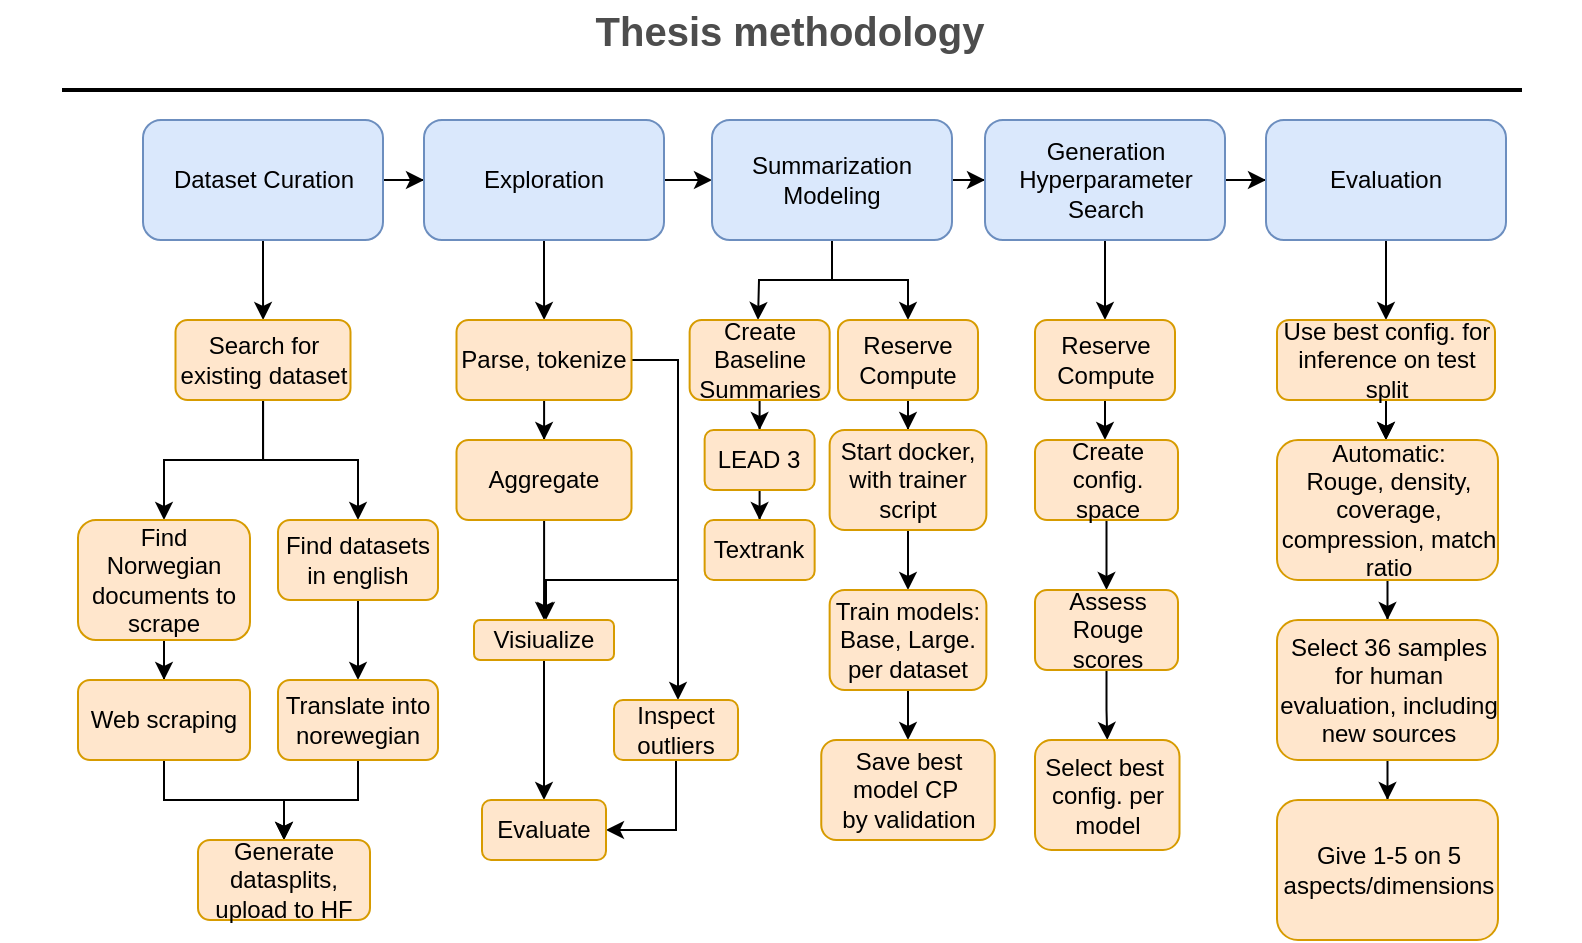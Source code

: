 <mxfile version="21.1.7" type="google">
  <diagram id="C2fSY1v2SiZeoUbDoYyL" name="Page-1">
    <mxGraphModel grid="1" page="1" gridSize="10" guides="1" tooltips="1" connect="1" arrows="1" fold="1" pageScale="1" pageWidth="1169" pageHeight="827" math="0" shadow="0">
      <root>
        <mxCell id="0" />
        <mxCell id="1" parent="0" />
        <mxCell id="3ne1QswCM8ZiEu4GHsYG-31" value="Thesis methodology" style="text;html=1;strokeColor=none;fillColor=none;align=center;verticalAlign=middle;whiteSpace=wrap;rounded=0;fontStyle=1;fontSize=20;fontColor=#4D4D4D;" vertex="1" parent="1">
          <mxGeometry x="189" y="50" width="790" height="30" as="geometry" />
        </mxCell>
        <mxCell id="3ne1QswCM8ZiEu4GHsYG-32" value="" style="line;strokeWidth=2;html=1;fontSize=20;fontColor=#4D4D4D;" vertex="1" parent="1">
          <mxGeometry x="220" y="90" width="730" height="10" as="geometry" />
        </mxCell>
        <mxCell id="26f3bGxmeWsx8aJ_OeFk-16" value="" style="edgeStyle=orthogonalEdgeStyle;rounded=0;orthogonalLoop=1;jettySize=auto;html=1;" edge="1" parent="1" source="26f3bGxmeWsx8aJ_OeFk-3" target="26f3bGxmeWsx8aJ_OeFk-4">
          <mxGeometry relative="1" as="geometry" />
        </mxCell>
        <mxCell id="26f3bGxmeWsx8aJ_OeFk-26" value="" style="edgeStyle=orthogonalEdgeStyle;rounded=0;orthogonalLoop=1;jettySize=auto;html=1;" edge="1" parent="1" source="26f3bGxmeWsx8aJ_OeFk-3" target="26f3bGxmeWsx8aJ_OeFk-20">
          <mxGeometry relative="1" as="geometry" />
        </mxCell>
        <mxCell id="26f3bGxmeWsx8aJ_OeFk-3" value="Dataset Curation" style="rounded=1;whiteSpace=wrap;html=1;fillColor=#dae8fc;strokeColor=#6c8ebf;" vertex="1" parent="1">
          <mxGeometry x="260.5" y="110" width="120" height="60" as="geometry" />
        </mxCell>
        <mxCell id="26f3bGxmeWsx8aJ_OeFk-17" value="" style="edgeStyle=orthogonalEdgeStyle;rounded=0;orthogonalLoop=1;jettySize=auto;html=1;" edge="1" parent="1" source="26f3bGxmeWsx8aJ_OeFk-4" target="26f3bGxmeWsx8aJ_OeFk-8">
          <mxGeometry relative="1" as="geometry" />
        </mxCell>
        <mxCell id="26f3bGxmeWsx8aJ_OeFk-37" value="" style="edgeStyle=orthogonalEdgeStyle;rounded=0;orthogonalLoop=1;jettySize=auto;html=1;" edge="1" parent="1" source="26f3bGxmeWsx8aJ_OeFk-4" target="26f3bGxmeWsx8aJ_OeFk-36">
          <mxGeometry relative="1" as="geometry" />
        </mxCell>
        <mxCell id="26f3bGxmeWsx8aJ_OeFk-4" value="Exploration" style="rounded=1;whiteSpace=wrap;html=1;fillColor=#dae8fc;strokeColor=#6c8ebf;" vertex="1" parent="1">
          <mxGeometry x="401" y="110" width="120" height="60" as="geometry" />
        </mxCell>
        <mxCell id="26f3bGxmeWsx8aJ_OeFk-18" value="" style="edgeStyle=orthogonalEdgeStyle;rounded=0;orthogonalLoop=1;jettySize=auto;html=1;" edge="1" parent="1" source="26f3bGxmeWsx8aJ_OeFk-8" target="26f3bGxmeWsx8aJ_OeFk-9">
          <mxGeometry relative="1" as="geometry" />
        </mxCell>
        <mxCell id="qCCDb7KJ5i3cqFpBu7Qk-2" value="" style="edgeStyle=orthogonalEdgeStyle;rounded=0;orthogonalLoop=1;jettySize=auto;html=1;" edge="1" parent="1" source="26f3bGxmeWsx8aJ_OeFk-8" target="qCCDb7KJ5i3cqFpBu7Qk-1">
          <mxGeometry relative="1" as="geometry" />
        </mxCell>
        <mxCell id="qCCDb7KJ5i3cqFpBu7Qk-10" style="edgeStyle=orthogonalEdgeStyle;rounded=0;orthogonalLoop=1;jettySize=auto;html=1;exitX=0.5;exitY=1;exitDx=0;exitDy=0;" edge="1" parent="1" source="26f3bGxmeWsx8aJ_OeFk-8">
          <mxGeometry relative="1" as="geometry">
            <mxPoint x="568" y="210" as="targetPoint" />
          </mxGeometry>
        </mxCell>
        <mxCell id="26f3bGxmeWsx8aJ_OeFk-8" value="Summarization Modeling" style="rounded=1;whiteSpace=wrap;html=1;fillColor=#dae8fc;strokeColor=#6c8ebf;" vertex="1" parent="1">
          <mxGeometry x="545" y="110" width="120" height="60" as="geometry" />
        </mxCell>
        <mxCell id="26f3bGxmeWsx8aJ_OeFk-19" value="" style="edgeStyle=orthogonalEdgeStyle;rounded=0;orthogonalLoop=1;jettySize=auto;html=1;" edge="1" parent="1" source="26f3bGxmeWsx8aJ_OeFk-9" target="26f3bGxmeWsx8aJ_OeFk-10">
          <mxGeometry relative="1" as="geometry" />
        </mxCell>
        <mxCell id="qCCDb7KJ5i3cqFpBu7Qk-18" value="" style="edgeStyle=orthogonalEdgeStyle;rounded=0;orthogonalLoop=1;jettySize=auto;html=1;" edge="1" parent="1" source="26f3bGxmeWsx8aJ_OeFk-9" target="qCCDb7KJ5i3cqFpBu7Qk-16">
          <mxGeometry relative="1" as="geometry" />
        </mxCell>
        <mxCell id="26f3bGxmeWsx8aJ_OeFk-9" value="Generation Hyperparameter Search" style="rounded=1;whiteSpace=wrap;html=1;fillColor=#dae8fc;strokeColor=#6c8ebf;" vertex="1" parent="1">
          <mxGeometry x="681.5" y="110" width="120" height="60" as="geometry" />
        </mxCell>
        <mxCell id="qCCDb7KJ5i3cqFpBu7Qk-26" value="" style="edgeStyle=orthogonalEdgeStyle;rounded=0;orthogonalLoop=1;jettySize=auto;html=1;" edge="1" parent="1" source="26f3bGxmeWsx8aJ_OeFk-10" target="qCCDb7KJ5i3cqFpBu7Qk-25">
          <mxGeometry relative="1" as="geometry" />
        </mxCell>
        <mxCell id="26f3bGxmeWsx8aJ_OeFk-10" value="Evaluation" style="rounded=1;whiteSpace=wrap;html=1;fillColor=#dae8fc;strokeColor=#6c8ebf;" vertex="1" parent="1">
          <mxGeometry x="822" y="110" width="120" height="60" as="geometry" />
        </mxCell>
        <mxCell id="26f3bGxmeWsx8aJ_OeFk-23" value="" style="edgeStyle=orthogonalEdgeStyle;rounded=0;orthogonalLoop=1;jettySize=auto;html=1;" edge="1" parent="1" source="26f3bGxmeWsx8aJ_OeFk-20" target="26f3bGxmeWsx8aJ_OeFk-22">
          <mxGeometry relative="1" as="geometry" />
        </mxCell>
        <mxCell id="26f3bGxmeWsx8aJ_OeFk-25" style="edgeStyle=orthogonalEdgeStyle;rounded=0;orthogonalLoop=1;jettySize=auto;html=1;exitX=0.5;exitY=1;exitDx=0;exitDy=0;entryX=0.5;entryY=0;entryDx=0;entryDy=0;" edge="1" parent="1" source="26f3bGxmeWsx8aJ_OeFk-20" target="26f3bGxmeWsx8aJ_OeFk-24">
          <mxGeometry relative="1" as="geometry" />
        </mxCell>
        <mxCell id="26f3bGxmeWsx8aJ_OeFk-20" value="Search for existing dataset" style="rounded=1;whiteSpace=wrap;html=1;fillColor=#ffe6cc;strokeColor=#d79b00;" vertex="1" parent="1">
          <mxGeometry x="276.75" y="210" width="87.5" height="40" as="geometry" />
        </mxCell>
        <mxCell id="26f3bGxmeWsx8aJ_OeFk-28" value="" style="edgeStyle=orthogonalEdgeStyle;rounded=0;orthogonalLoop=1;jettySize=auto;html=1;" edge="1" parent="1" source="26f3bGxmeWsx8aJ_OeFk-22" target="26f3bGxmeWsx8aJ_OeFk-27">
          <mxGeometry relative="1" as="geometry" />
        </mxCell>
        <mxCell id="26f3bGxmeWsx8aJ_OeFk-22" value="Find Norwegian documents to scrape" style="rounded=1;whiteSpace=wrap;html=1;fillColor=#ffe6cc;strokeColor=#d79b00;" vertex="1" parent="1">
          <mxGeometry x="228" y="310" width="86" height="60" as="geometry" />
        </mxCell>
        <mxCell id="26f3bGxmeWsx8aJ_OeFk-30" value="" style="edgeStyle=orthogonalEdgeStyle;rounded=0;orthogonalLoop=1;jettySize=auto;html=1;" edge="1" parent="1" source="26f3bGxmeWsx8aJ_OeFk-24" target="26f3bGxmeWsx8aJ_OeFk-29">
          <mxGeometry relative="1" as="geometry" />
        </mxCell>
        <mxCell id="26f3bGxmeWsx8aJ_OeFk-24" value="Find datasets in english" style="rounded=1;whiteSpace=wrap;html=1;fillColor=#ffe6cc;strokeColor=#d79b00;" vertex="1" parent="1">
          <mxGeometry x="328" y="310" width="80" height="40" as="geometry" />
        </mxCell>
        <mxCell id="26f3bGxmeWsx8aJ_OeFk-32" value="" style="edgeStyle=orthogonalEdgeStyle;rounded=0;orthogonalLoop=1;jettySize=auto;html=1;" edge="1" parent="1" source="26f3bGxmeWsx8aJ_OeFk-27" target="26f3bGxmeWsx8aJ_OeFk-31">
          <mxGeometry relative="1" as="geometry" />
        </mxCell>
        <mxCell id="26f3bGxmeWsx8aJ_OeFk-27" value="Web scraping" style="rounded=1;whiteSpace=wrap;html=1;fillColor=#ffe6cc;strokeColor=#d79b00;" vertex="1" parent="1">
          <mxGeometry x="228" y="390" width="86" height="40" as="geometry" />
        </mxCell>
        <mxCell id="26f3bGxmeWsx8aJ_OeFk-33" style="edgeStyle=orthogonalEdgeStyle;rounded=0;orthogonalLoop=1;jettySize=auto;html=1;exitX=0.5;exitY=1;exitDx=0;exitDy=0;" edge="1" parent="1" source="26f3bGxmeWsx8aJ_OeFk-29" target="26f3bGxmeWsx8aJ_OeFk-31">
          <mxGeometry relative="1" as="geometry" />
        </mxCell>
        <mxCell id="26f3bGxmeWsx8aJ_OeFk-29" value="Translate into norewegian" style="rounded=1;whiteSpace=wrap;html=1;fillColor=#ffe6cc;strokeColor=#d79b00;" vertex="1" parent="1">
          <mxGeometry x="328" y="390" width="80" height="40" as="geometry" />
        </mxCell>
        <mxCell id="26f3bGxmeWsx8aJ_OeFk-31" value="Generate datasplits, upload to HF" style="rounded=1;whiteSpace=wrap;html=1;fillColor=#ffe6cc;strokeColor=#d79b00;" vertex="1" parent="1">
          <mxGeometry x="288" y="470" width="86" height="40" as="geometry" />
        </mxCell>
        <mxCell id="26f3bGxmeWsx8aJ_OeFk-39" value="" style="edgeStyle=orthogonalEdgeStyle;rounded=0;orthogonalLoop=1;jettySize=auto;html=1;" edge="1" parent="1" source="26f3bGxmeWsx8aJ_OeFk-36" target="26f3bGxmeWsx8aJ_OeFk-38">
          <mxGeometry relative="1" as="geometry" />
        </mxCell>
        <mxCell id="26f3bGxmeWsx8aJ_OeFk-41" value="" style="edgeStyle=orthogonalEdgeStyle;rounded=0;orthogonalLoop=1;jettySize=auto;html=1;" edge="1" parent="1" source="26f3bGxmeWsx8aJ_OeFk-36" target="26f3bGxmeWsx8aJ_OeFk-40">
          <mxGeometry relative="1" as="geometry">
            <Array as="points">
              <mxPoint x="528" y="230" />
              <mxPoint x="528" y="340" />
              <mxPoint x="462" y="340" />
            </Array>
          </mxGeometry>
        </mxCell>
        <mxCell id="26f3bGxmeWsx8aJ_OeFk-44" value="" style="edgeStyle=orthogonalEdgeStyle;rounded=0;orthogonalLoop=1;jettySize=auto;html=1;" edge="1" parent="1" source="26f3bGxmeWsx8aJ_OeFk-36" target="26f3bGxmeWsx8aJ_OeFk-43">
          <mxGeometry relative="1" as="geometry">
            <Array as="points">
              <mxPoint x="528" y="230" />
            </Array>
          </mxGeometry>
        </mxCell>
        <mxCell id="26f3bGxmeWsx8aJ_OeFk-36" value="Parse, tokenize" style="rounded=1;whiteSpace=wrap;html=1;fillColor=#ffe6cc;strokeColor=#d79b00;" vertex="1" parent="1">
          <mxGeometry x="417.25" y="210" width="87.5" height="40" as="geometry" />
        </mxCell>
        <mxCell id="26f3bGxmeWsx8aJ_OeFk-42" value="" style="edgeStyle=orthogonalEdgeStyle;rounded=0;orthogonalLoop=1;jettySize=auto;html=1;" edge="1" parent="1" source="26f3bGxmeWsx8aJ_OeFk-38" target="26f3bGxmeWsx8aJ_OeFk-40">
          <mxGeometry relative="1" as="geometry" />
        </mxCell>
        <mxCell id="26f3bGxmeWsx8aJ_OeFk-38" value="Aggregate" style="rounded=1;whiteSpace=wrap;html=1;fillColor=#ffe6cc;strokeColor=#d79b00;" vertex="1" parent="1">
          <mxGeometry x="417.25" y="270" width="87.5" height="40" as="geometry" />
        </mxCell>
        <mxCell id="26f3bGxmeWsx8aJ_OeFk-48" style="edgeStyle=orthogonalEdgeStyle;rounded=0;orthogonalLoop=1;jettySize=auto;html=1;entryX=0.5;entryY=0;entryDx=0;entryDy=0;" edge="1" parent="1" source="26f3bGxmeWsx8aJ_OeFk-40" target="26f3bGxmeWsx8aJ_OeFk-47">
          <mxGeometry relative="1" as="geometry" />
        </mxCell>
        <mxCell id="26f3bGxmeWsx8aJ_OeFk-40" value="Visiualize" style="rounded=1;whiteSpace=wrap;html=1;fillColor=#ffe6cc;strokeColor=#d79b00;" vertex="1" parent="1">
          <mxGeometry x="426" y="360" width="70" height="20" as="geometry" />
        </mxCell>
        <mxCell id="26f3bGxmeWsx8aJ_OeFk-49" style="edgeStyle=orthogonalEdgeStyle;rounded=0;orthogonalLoop=1;jettySize=auto;html=1;exitX=0.5;exitY=1;exitDx=0;exitDy=0;entryX=1;entryY=0.5;entryDx=0;entryDy=0;" edge="1" parent="1" source="26f3bGxmeWsx8aJ_OeFk-43" target="26f3bGxmeWsx8aJ_OeFk-47">
          <mxGeometry relative="1" as="geometry" />
        </mxCell>
        <mxCell id="26f3bGxmeWsx8aJ_OeFk-43" value="Inspect outliers" style="rounded=1;whiteSpace=wrap;html=1;fillColor=#ffe6cc;strokeColor=#d79b00;" vertex="1" parent="1">
          <mxGeometry x="496" y="400" width="62" height="30" as="geometry" />
        </mxCell>
        <mxCell id="26f3bGxmeWsx8aJ_OeFk-47" value="Evaluate" style="rounded=1;whiteSpace=wrap;html=1;fillColor=#ffe6cc;strokeColor=#d79b00;" vertex="1" parent="1">
          <mxGeometry x="430" y="450" width="62" height="30" as="geometry" />
        </mxCell>
        <mxCell id="qCCDb7KJ5i3cqFpBu7Qk-4" value="" style="edgeStyle=orthogonalEdgeStyle;rounded=0;orthogonalLoop=1;jettySize=auto;html=1;" edge="1" parent="1" source="qCCDb7KJ5i3cqFpBu7Qk-1" target="qCCDb7KJ5i3cqFpBu7Qk-3">
          <mxGeometry relative="1" as="geometry" />
        </mxCell>
        <mxCell id="qCCDb7KJ5i3cqFpBu7Qk-1" value="Reserve Compute" style="rounded=1;whiteSpace=wrap;html=1;fillColor=#ffe6cc;strokeColor=#d79b00;" vertex="1" parent="1">
          <mxGeometry x="608" y="210" width="70" height="40" as="geometry" />
        </mxCell>
        <mxCell id="qCCDb7KJ5i3cqFpBu7Qk-6" value="" style="edgeStyle=orthogonalEdgeStyle;rounded=0;orthogonalLoop=1;jettySize=auto;html=1;" edge="1" parent="1" source="qCCDb7KJ5i3cqFpBu7Qk-3" target="qCCDb7KJ5i3cqFpBu7Qk-5">
          <mxGeometry relative="1" as="geometry" />
        </mxCell>
        <mxCell id="qCCDb7KJ5i3cqFpBu7Qk-3" value="Start docker, with trainer script" style="rounded=1;whiteSpace=wrap;html=1;fillColor=#ffe6cc;strokeColor=#d79b00;" vertex="1" parent="1">
          <mxGeometry x="603.82" y="265" width="78.37" height="50" as="geometry" />
        </mxCell>
        <mxCell id="qCCDb7KJ5i3cqFpBu7Qk-8" value="" style="edgeStyle=orthogonalEdgeStyle;rounded=0;orthogonalLoop=1;jettySize=auto;html=1;" edge="1" parent="1" source="qCCDb7KJ5i3cqFpBu7Qk-5" target="qCCDb7KJ5i3cqFpBu7Qk-7">
          <mxGeometry relative="1" as="geometry" />
        </mxCell>
        <mxCell id="qCCDb7KJ5i3cqFpBu7Qk-5" value="Train models:&lt;br&gt;Base, Large.&lt;br&gt;per dataset" style="rounded=1;whiteSpace=wrap;html=1;fillColor=#ffe6cc;strokeColor=#d79b00;" vertex="1" parent="1">
          <mxGeometry x="603.82" y="345" width="78.38" height="50" as="geometry" />
        </mxCell>
        <mxCell id="qCCDb7KJ5i3cqFpBu7Qk-7" value="Save best model CP&amp;nbsp;&lt;br&gt;by validation" style="rounded=1;whiteSpace=wrap;html=1;fillColor=#ffe6cc;strokeColor=#d79b00;" vertex="1" parent="1">
          <mxGeometry x="599.63" y="420" width="86.75" height="50" as="geometry" />
        </mxCell>
        <mxCell id="qCCDb7KJ5i3cqFpBu7Qk-13" value="" style="edgeStyle=orthogonalEdgeStyle;rounded=0;orthogonalLoop=1;jettySize=auto;html=1;" edge="1" parent="1" source="qCCDb7KJ5i3cqFpBu7Qk-11" target="qCCDb7KJ5i3cqFpBu7Qk-12">
          <mxGeometry relative="1" as="geometry" />
        </mxCell>
        <mxCell id="qCCDb7KJ5i3cqFpBu7Qk-11" value="Create&lt;br&gt;Baseline&lt;br&gt;Summaries" style="rounded=1;whiteSpace=wrap;html=1;fillColor=#ffe6cc;strokeColor=#d79b00;" vertex="1" parent="1">
          <mxGeometry x="533.82" y="210" width="70" height="40" as="geometry" />
        </mxCell>
        <mxCell id="qCCDb7KJ5i3cqFpBu7Qk-15" value="" style="edgeStyle=orthogonalEdgeStyle;rounded=0;orthogonalLoop=1;jettySize=auto;html=1;" edge="1" parent="1" source="qCCDb7KJ5i3cqFpBu7Qk-12" target="qCCDb7KJ5i3cqFpBu7Qk-14">
          <mxGeometry relative="1" as="geometry" />
        </mxCell>
        <mxCell id="qCCDb7KJ5i3cqFpBu7Qk-12" value="LEAD 3" style="rounded=1;whiteSpace=wrap;html=1;fillColor=#ffe6cc;strokeColor=#d79b00;" vertex="1" parent="1">
          <mxGeometry x="541.32" y="265" width="55" height="30" as="geometry" />
        </mxCell>
        <mxCell id="qCCDb7KJ5i3cqFpBu7Qk-14" value="Textrank" style="rounded=1;whiteSpace=wrap;html=1;fillColor=#ffe6cc;strokeColor=#d79b00;" vertex="1" parent="1">
          <mxGeometry x="541.32" y="310" width="55" height="30" as="geometry" />
        </mxCell>
        <mxCell id="qCCDb7KJ5i3cqFpBu7Qk-20" value="" style="edgeStyle=orthogonalEdgeStyle;rounded=0;orthogonalLoop=1;jettySize=auto;html=1;" edge="1" parent="1" source="qCCDb7KJ5i3cqFpBu7Qk-16" target="qCCDb7KJ5i3cqFpBu7Qk-19">
          <mxGeometry relative="1" as="geometry" />
        </mxCell>
        <mxCell id="qCCDb7KJ5i3cqFpBu7Qk-16" value="Reserve Compute" style="rounded=1;whiteSpace=wrap;html=1;fillColor=#ffe6cc;strokeColor=#d79b00;" vertex="1" parent="1">
          <mxGeometry x="706.5" y="210" width="70" height="40" as="geometry" />
        </mxCell>
        <mxCell id="qCCDb7KJ5i3cqFpBu7Qk-22" value="" style="edgeStyle=orthogonalEdgeStyle;rounded=0;orthogonalLoop=1;jettySize=auto;html=1;" edge="1" parent="1" source="qCCDb7KJ5i3cqFpBu7Qk-19" target="qCCDb7KJ5i3cqFpBu7Qk-21">
          <mxGeometry relative="1" as="geometry" />
        </mxCell>
        <mxCell id="qCCDb7KJ5i3cqFpBu7Qk-19" value="Create config.&lt;br&gt;space" style="rounded=1;whiteSpace=wrap;html=1;fillColor=#ffe6cc;strokeColor=#d79b00;" vertex="1" parent="1">
          <mxGeometry x="706.5" y="270" width="71.5" height="40" as="geometry" />
        </mxCell>
        <mxCell id="qCCDb7KJ5i3cqFpBu7Qk-24" value="" style="edgeStyle=orthogonalEdgeStyle;rounded=0;orthogonalLoop=1;jettySize=auto;html=1;" edge="1" parent="1" source="qCCDb7KJ5i3cqFpBu7Qk-21" target="qCCDb7KJ5i3cqFpBu7Qk-23">
          <mxGeometry relative="1" as="geometry" />
        </mxCell>
        <mxCell id="qCCDb7KJ5i3cqFpBu7Qk-21" value="Assess Rouge scores" style="rounded=1;whiteSpace=wrap;html=1;fillColor=#ffe6cc;strokeColor=#d79b00;" vertex="1" parent="1">
          <mxGeometry x="706.5" y="345" width="71.5" height="40" as="geometry" />
        </mxCell>
        <mxCell id="qCCDb7KJ5i3cqFpBu7Qk-23" value="Select best&amp;nbsp;&lt;br&gt;config. per&lt;br&gt;model" style="rounded=1;whiteSpace=wrap;html=1;fillColor=#ffe6cc;strokeColor=#d79b00;" vertex="1" parent="1">
          <mxGeometry x="706.5" y="420" width="72.25" height="55" as="geometry" />
        </mxCell>
        <mxCell id="qCCDb7KJ5i3cqFpBu7Qk-28" value="" style="edgeStyle=orthogonalEdgeStyle;rounded=0;orthogonalLoop=1;jettySize=auto;html=1;" edge="1" parent="1" source="qCCDb7KJ5i3cqFpBu7Qk-25" target="qCCDb7KJ5i3cqFpBu7Qk-27">
          <mxGeometry relative="1" as="geometry" />
        </mxCell>
        <mxCell id="qCCDb7KJ5i3cqFpBu7Qk-29" value="" style="edgeStyle=orthogonalEdgeStyle;rounded=0;orthogonalLoop=1;jettySize=auto;html=1;" edge="1" parent="1" source="qCCDb7KJ5i3cqFpBu7Qk-25" target="qCCDb7KJ5i3cqFpBu7Qk-27">
          <mxGeometry relative="1" as="geometry" />
        </mxCell>
        <mxCell id="qCCDb7KJ5i3cqFpBu7Qk-25" value="Use best config. for inference on test split" style="rounded=1;whiteSpace=wrap;html=1;fillColor=#ffe6cc;strokeColor=#d79b00;" vertex="1" parent="1">
          <mxGeometry x="827.5" y="210" width="109" height="40" as="geometry" />
        </mxCell>
        <mxCell id="qCCDb7KJ5i3cqFpBu7Qk-31" value="" style="edgeStyle=orthogonalEdgeStyle;rounded=0;orthogonalLoop=1;jettySize=auto;html=1;" edge="1" parent="1" source="qCCDb7KJ5i3cqFpBu7Qk-27" target="qCCDb7KJ5i3cqFpBu7Qk-30">
          <mxGeometry relative="1" as="geometry" />
        </mxCell>
        <mxCell id="qCCDb7KJ5i3cqFpBu7Qk-27" value="Automatic:&lt;br&gt;Rouge, density, coverage, compression, match ratio" style="rounded=1;whiteSpace=wrap;html=1;fillColor=#ffe6cc;strokeColor=#d79b00;" vertex="1" parent="1">
          <mxGeometry x="827.5" y="270" width="110.5" height="70" as="geometry" />
        </mxCell>
        <mxCell id="qCCDb7KJ5i3cqFpBu7Qk-33" value="" style="edgeStyle=orthogonalEdgeStyle;rounded=0;orthogonalLoop=1;jettySize=auto;html=1;" edge="1" parent="1" source="qCCDb7KJ5i3cqFpBu7Qk-30" target="qCCDb7KJ5i3cqFpBu7Qk-32">
          <mxGeometry relative="1" as="geometry" />
        </mxCell>
        <mxCell id="qCCDb7KJ5i3cqFpBu7Qk-30" value="Select 36 samples for human evaluation, including&lt;br&gt;new sources" style="rounded=1;whiteSpace=wrap;html=1;fillColor=#ffe6cc;strokeColor=#d79b00;" vertex="1" parent="1">
          <mxGeometry x="827.5" y="360" width="110.5" height="70" as="geometry" />
        </mxCell>
        <mxCell id="qCCDb7KJ5i3cqFpBu7Qk-32" value="Give 1-5 on 5 aspects/dimensions" style="rounded=1;whiteSpace=wrap;html=1;fillColor=#ffe6cc;strokeColor=#d79b00;" vertex="1" parent="1">
          <mxGeometry x="827.5" y="450" width="110.5" height="70" as="geometry" />
        </mxCell>
      </root>
    </mxGraphModel>
  </diagram>
</mxfile>
